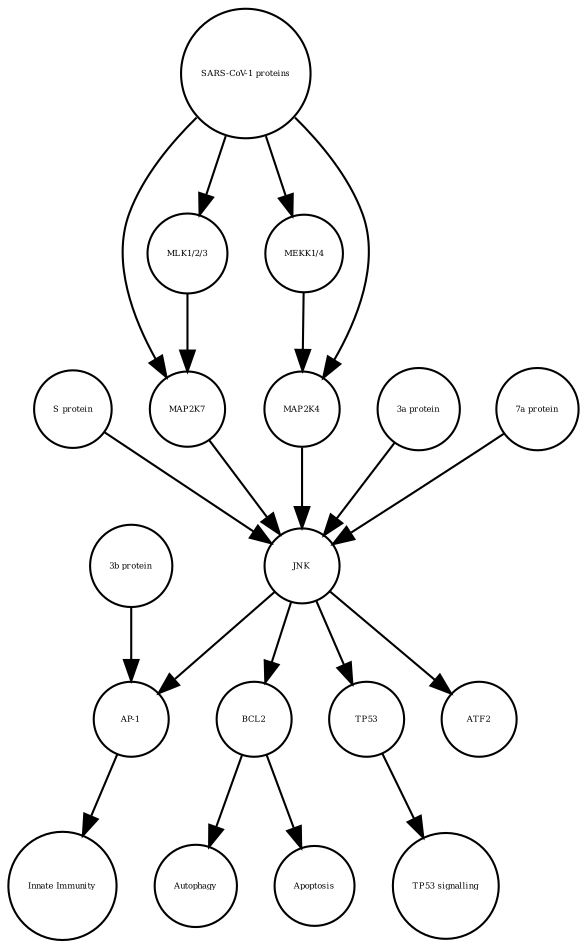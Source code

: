 strict digraph  {
BCL2 [annotation=urn_miriam_uniprot_P10415, bipartite=0, cls=macromolecule, fontsize=4, label=BCL2, shape=circle];
Autophagy [annotation="", bipartite=0, cls=phenotype, fontsize=4, label=Autophagy, shape=circle];
"AP-1" [annotation="", bipartite=0, cls=complex, fontsize=4, label="AP-1", shape=circle];
"Innate Immunity" [annotation="", bipartite=0, cls=phenotype, fontsize=4, label="Innate Immunity", shape=circle];
TP53 [annotation=urn_miriam_uniprot_P04637, bipartite=0, cls=macromolecule, fontsize=4, label=TP53, shape=circle];
"TP53 signalling" [annotation="", bipartite=0, cls=phenotype, fontsize=4, label="TP53 signalling", shape=circle];
Apoptosis [annotation="", bipartite=0, cls=phenotype, fontsize=4, label=Apoptosis, shape=circle];
ATF2 [annotation=urn_miriam_uniprot_P15336, bipartite=0, cls=macromolecule, fontsize=4, label=ATF2, shape=circle];
"3b protein" [annotation="", bipartite=0, cls=macromolecule, fontsize=4, label="3b protein", shape=circle];
"S protein" [annotation="", bipartite=0, cls=macromolecule, fontsize=4, label="S protein", shape=circle];
MAP2K7 [annotation=urn_miriam_uniprot_O14733, bipartite=0, cls=macromolecule, fontsize=4, label=MAP2K7, shape=circle];
"MLK1/2/3" [annotation="", bipartite=0, cls=complex, fontsize=4, label="MLK1/2/3", shape=circle];
"3a protein" [annotation="", bipartite=0, cls=macromolecule, fontsize=4, label="3a protein", shape=circle];
"MEKK1/4" [annotation="", bipartite=0, cls=complex, fontsize=4, label="MEKK1/4", shape=circle];
"7a protein" [annotation="", bipartite=0, cls=macromolecule, fontsize=4, label="7a protein", shape=circle];
"SARS-CoV-1 proteins" [annotation="", bipartite=0, cls=complex, fontsize=4, label="SARS-CoV-1 proteins", shape=circle];
MAP2K4 [annotation=urn_miriam_uniprot_P45985, bipartite=0, cls=macromolecule, fontsize=4, label=MAP2K4, shape=circle];
JNK [annotation="", bipartite=0, cls=complex, fontsize=4, label=JNK, shape=circle];
BCL2 -> Autophagy  [annotation="", interaction_type="necessary stimulation"];
BCL2 -> Apoptosis  [annotation="", interaction_type=inhibition];
"AP-1" -> "Innate Immunity"  [annotation="", interaction_type="necessary stimulation"];
TP53 -> "TP53 signalling"  [annotation="", interaction_type="necessary stimulation"];
"3b protein" -> "AP-1"  [annotation=urn_miriam_pubmed_21561061, interaction_type=stimulation];
"S protein" -> JNK  [annotation=urn_miriam_pubmed_17267381, interaction_type=stimulation];
MAP2K7 -> JNK  [annotation=urn_miriam_pubmed_17141229, interaction_type=stimulation];
"MLK1/2/3" -> MAP2K7  [annotation="urn_miriam_pubmed_31226023|urn_miriam_taxonomy_694009", interaction_type=stimulation];
"3a protein" -> JNK  [annotation=urn_miriam_pubmed_17141229, interaction_type=stimulation];
"MEKK1/4" -> MAP2K4  [annotation="urn_miriam_pubmed_31226023|urn_miriam_taxonomy_694009", interaction_type=stimulation];
"7a protein" -> JNK  [annotation=urn_miriam_pubmed_17141229, interaction_type=stimulation];
"SARS-CoV-1 proteins" -> "MEKK1/4"  [annotation="urn_miriam_pubmed_31226023|urn_miriam_taxonomy_694009", interaction_type=stimulation];
"SARS-CoV-1 proteins" -> MAP2K4  [annotation="urn_miriam_pubmed_31226023|urn_miriam_taxonomy_694009", interaction_type=stimulation];
"SARS-CoV-1 proteins" -> MAP2K7  [annotation="urn_miriam_pubmed_31226023|urn_miriam_taxonomy_694009", interaction_type=stimulation];
"SARS-CoV-1 proteins" -> "MLK1/2/3"  [annotation="urn_miriam_taxonomy_694009|urn_miriam_pubmed_31226023", interaction_type=stimulation];
MAP2K4 -> JNK  [annotation=urn_miriam_pubmed_17141229, interaction_type=stimulation];
JNK -> ATF2  [annotation="", interaction_type=stimulation];
JNK -> TP53  [annotation="", interaction_type=stimulation];
JNK -> "AP-1"  [annotation=urn_miriam_pubmed_21561061, interaction_type=stimulation];
JNK -> BCL2  [annotation=urn_miriam_pubmed_10567572, interaction_type=stimulation];
}
